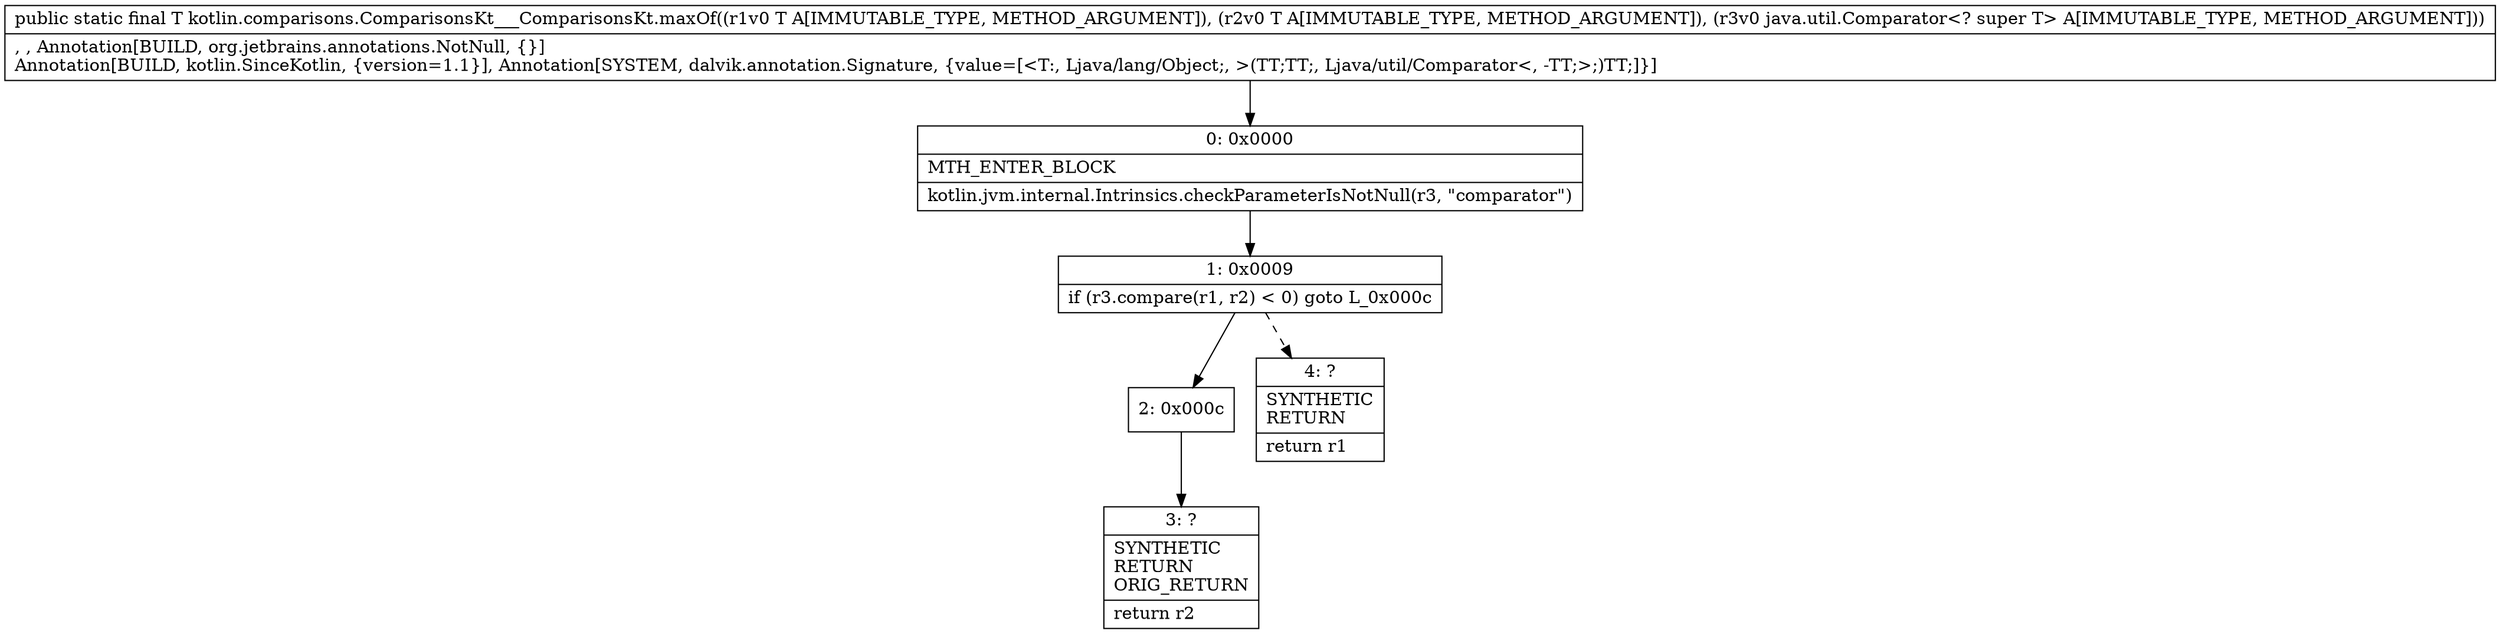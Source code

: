 digraph "CFG forkotlin.comparisons.ComparisonsKt___ComparisonsKt.maxOf(Ljava\/lang\/Object;Ljava\/lang\/Object;Ljava\/util\/Comparator;)Ljava\/lang\/Object;" {
Node_0 [shape=record,label="{0\:\ 0x0000|MTH_ENTER_BLOCK\l|kotlin.jvm.internal.Intrinsics.checkParameterIsNotNull(r3, \"comparator\")\l}"];
Node_1 [shape=record,label="{1\:\ 0x0009|if (r3.compare(r1, r2) \< 0) goto L_0x000c\l}"];
Node_2 [shape=record,label="{2\:\ 0x000c}"];
Node_3 [shape=record,label="{3\:\ ?|SYNTHETIC\lRETURN\lORIG_RETURN\l|return r2\l}"];
Node_4 [shape=record,label="{4\:\ ?|SYNTHETIC\lRETURN\l|return r1\l}"];
MethodNode[shape=record,label="{public static final T kotlin.comparisons.ComparisonsKt___ComparisonsKt.maxOf((r1v0 T A[IMMUTABLE_TYPE, METHOD_ARGUMENT]), (r2v0 T A[IMMUTABLE_TYPE, METHOD_ARGUMENT]), (r3v0 java.util.Comparator\<? super T\> A[IMMUTABLE_TYPE, METHOD_ARGUMENT]))  | , , Annotation[BUILD, org.jetbrains.annotations.NotNull, \{\}]\lAnnotation[BUILD, kotlin.SinceKotlin, \{version=1.1\}], Annotation[SYSTEM, dalvik.annotation.Signature, \{value=[\<T:, Ljava\/lang\/Object;, \>(TT;TT;, Ljava\/util\/Comparator\<, \-TT;\>;)TT;]\}]\l}"];
MethodNode -> Node_0;
Node_0 -> Node_1;
Node_1 -> Node_2;
Node_1 -> Node_4[style=dashed];
Node_2 -> Node_3;
}

